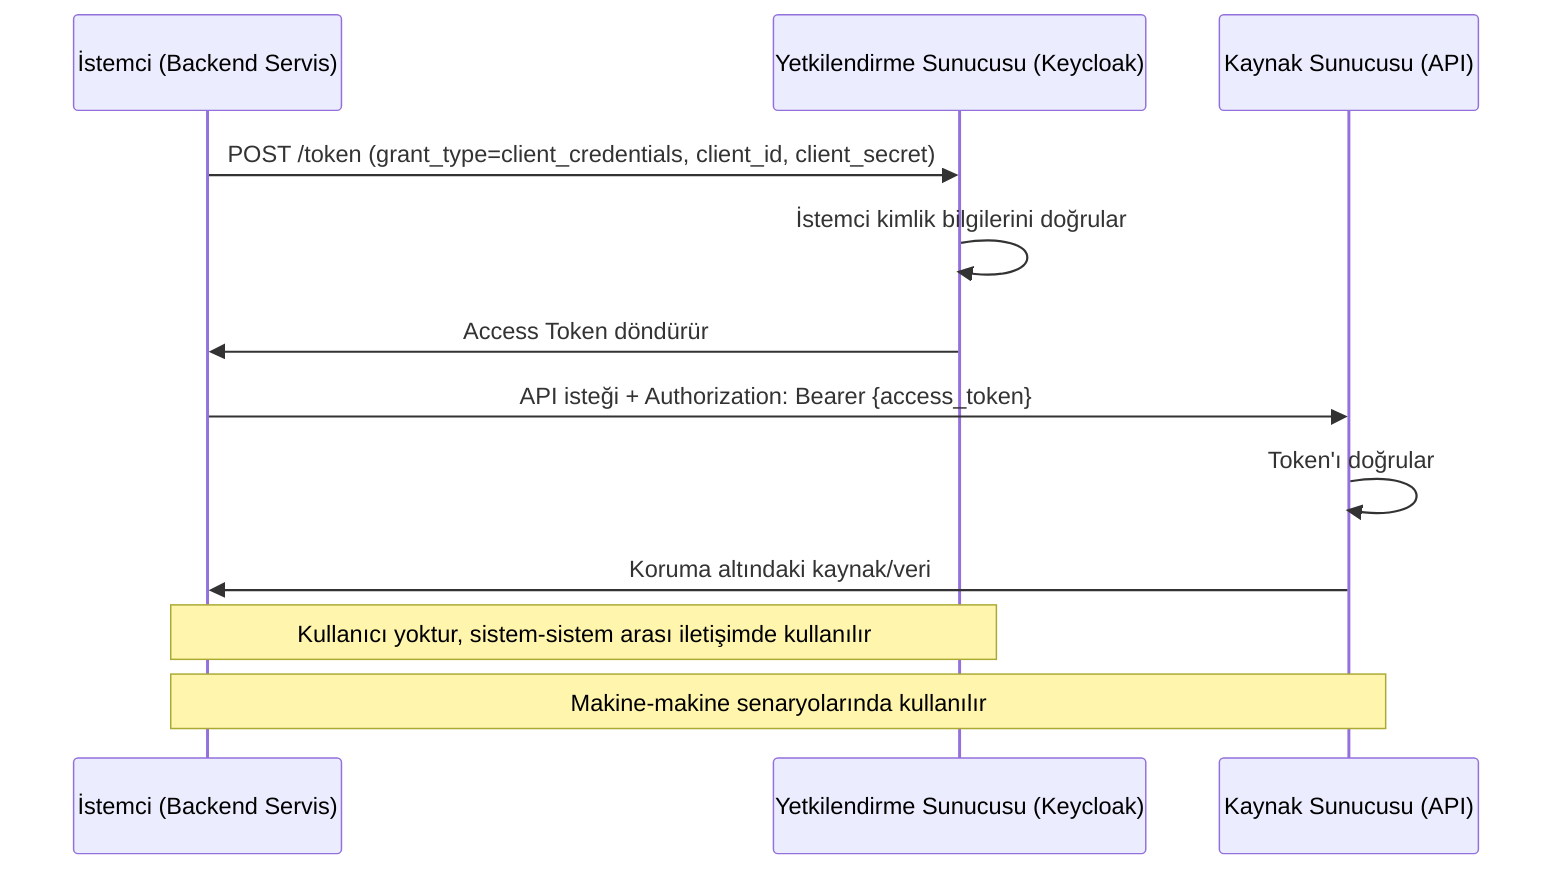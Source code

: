sequenceDiagram
    participant Client as İstemci (Backend Servis)
    participant AuthServer as Yetkilendirme Sunucusu (Keycloak)
    participant ResourceServer as Kaynak Sunucusu (API)

    Client->>AuthServer: POST /token (grant_type=client_credentials, client_id, client_secret)
    AuthServer->>AuthServer: İstemci kimlik bilgilerini doğrular
    AuthServer->>Client: Access Token döndürür

    Client->>ResourceServer: API isteği + Authorization: Bearer {access_token}
    ResourceServer->>ResourceServer: Token'ı doğrular
    ResourceServer->>Client: Koruma altındaki kaynak/veri

    Note over Client, AuthServer: Kullanıcı yoktur, sistem-sistem arası iletişimde kullanılır
    Note over Client, ResourceServer: Makine-makine senaryolarında kullanılır